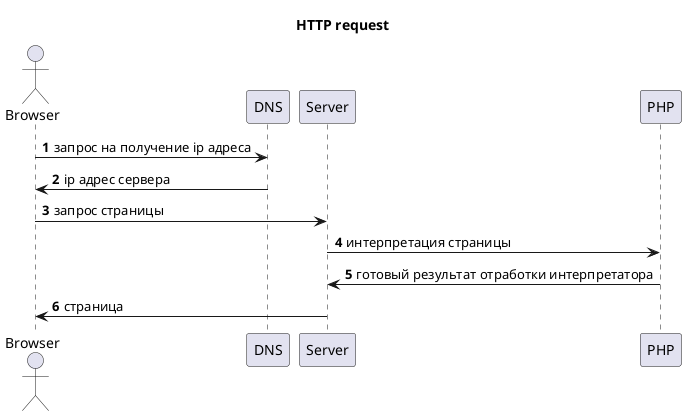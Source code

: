 @startuml
title HTTP request
actor Browser
participant DNS
participant Server

autonumber
Browser -> DNS: запрос на получение ip адреса
DNS -> Browser: ip адрес сервера
Browser -> Server: запрос страницы
Server -> PHP: интерпретация страницы
PHP -> Server: готовый результат отработки интерпретатора
Server -> Browser: страница
@enduml
